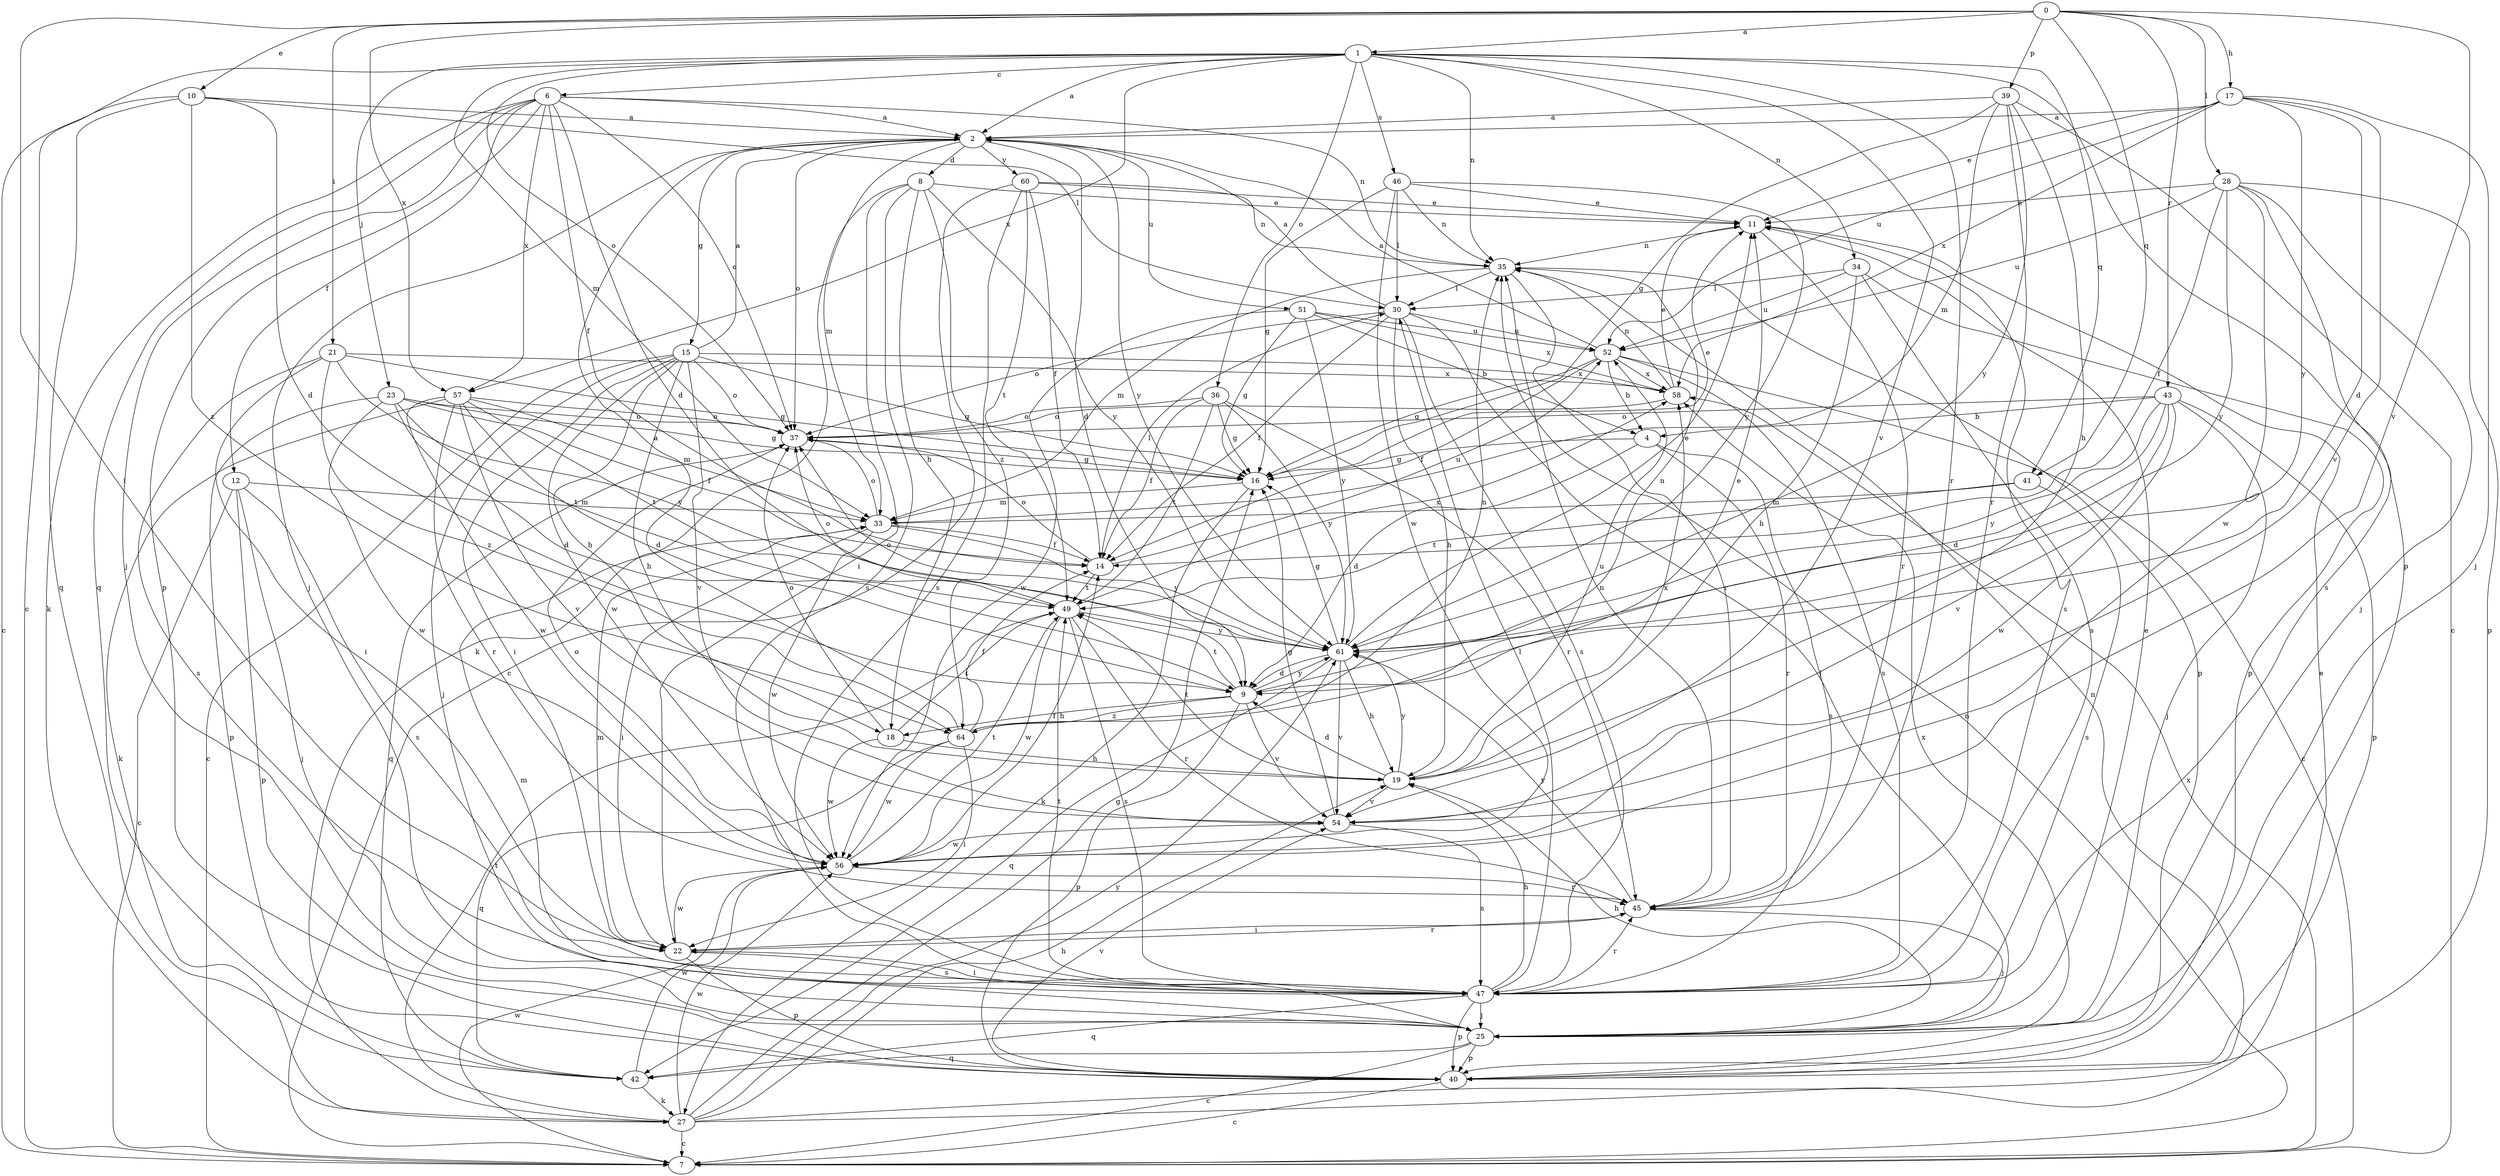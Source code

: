 strict digraph  {
0;
1;
2;
4;
6;
7;
8;
9;
10;
11;
12;
14;
15;
16;
17;
18;
19;
21;
22;
23;
25;
27;
28;
30;
33;
34;
35;
36;
37;
39;
40;
41;
42;
43;
45;
46;
47;
49;
51;
52;
54;
56;
57;
58;
60;
61;
64;
0 -> 1  [label=a];
0 -> 10  [label=e];
0 -> 17  [label=h];
0 -> 21  [label=i];
0 -> 22  [label=i];
0 -> 28  [label=l];
0 -> 39  [label=p];
0 -> 41  [label=q];
0 -> 43  [label=r];
0 -> 54  [label=v];
0 -> 57  [label=x];
1 -> 2  [label=a];
1 -> 6  [label=c];
1 -> 7  [label=c];
1 -> 23  [label=j];
1 -> 33  [label=m];
1 -> 34  [label=n];
1 -> 35  [label=n];
1 -> 36  [label=o];
1 -> 37  [label=o];
1 -> 40  [label=p];
1 -> 41  [label=q];
1 -> 45  [label=r];
1 -> 46  [label=s];
1 -> 54  [label=v];
1 -> 57  [label=x];
2 -> 8  [label=d];
2 -> 9  [label=d];
2 -> 15  [label=g];
2 -> 25  [label=j];
2 -> 33  [label=m];
2 -> 37  [label=o];
2 -> 51  [label=u];
2 -> 60  [label=y];
2 -> 61  [label=y];
4 -> 9  [label=d];
4 -> 16  [label=g];
4 -> 45  [label=r];
4 -> 47  [label=s];
6 -> 2  [label=a];
6 -> 9  [label=d];
6 -> 12  [label=f];
6 -> 14  [label=f];
6 -> 25  [label=j];
6 -> 27  [label=k];
6 -> 35  [label=n];
6 -> 37  [label=o];
6 -> 40  [label=p];
6 -> 42  [label=q];
6 -> 57  [label=x];
7 -> 35  [label=n];
7 -> 56  [label=w];
7 -> 58  [label=x];
8 -> 11  [label=e];
8 -> 18  [label=h];
8 -> 22  [label=i];
8 -> 27  [label=k];
8 -> 47  [label=s];
8 -> 61  [label=y];
8 -> 64  [label=z];
9 -> 18  [label=h];
9 -> 35  [label=n];
9 -> 40  [label=p];
9 -> 49  [label=t];
9 -> 54  [label=v];
9 -> 61  [label=y];
9 -> 64  [label=z];
10 -> 2  [label=a];
10 -> 7  [label=c];
10 -> 9  [label=d];
10 -> 30  [label=l];
10 -> 42  [label=q];
10 -> 64  [label=z];
11 -> 35  [label=n];
11 -> 45  [label=r];
11 -> 47  [label=s];
12 -> 7  [label=c];
12 -> 25  [label=j];
12 -> 33  [label=m];
12 -> 40  [label=p];
12 -> 47  [label=s];
14 -> 30  [label=l];
14 -> 37  [label=o];
14 -> 49  [label=t];
14 -> 52  [label=u];
15 -> 2  [label=a];
15 -> 7  [label=c];
15 -> 16  [label=g];
15 -> 18  [label=h];
15 -> 19  [label=h];
15 -> 22  [label=i];
15 -> 25  [label=j];
15 -> 37  [label=o];
15 -> 54  [label=v];
15 -> 56  [label=w];
15 -> 58  [label=x];
16 -> 11  [label=e];
16 -> 27  [label=k];
16 -> 33  [label=m];
17 -> 2  [label=a];
17 -> 9  [label=d];
17 -> 11  [label=e];
17 -> 25  [label=j];
17 -> 52  [label=u];
17 -> 54  [label=v];
17 -> 58  [label=x];
17 -> 61  [label=y];
18 -> 19  [label=h];
18 -> 37  [label=o];
18 -> 49  [label=t];
18 -> 56  [label=w];
19 -> 9  [label=d];
19 -> 49  [label=t];
19 -> 52  [label=u];
19 -> 54  [label=v];
19 -> 58  [label=x];
19 -> 61  [label=y];
21 -> 16  [label=g];
21 -> 22  [label=i];
21 -> 47  [label=s];
21 -> 58  [label=x];
21 -> 61  [label=y];
21 -> 64  [label=z];
22 -> 33  [label=m];
22 -> 40  [label=p];
22 -> 45  [label=r];
22 -> 47  [label=s];
22 -> 56  [label=w];
23 -> 9  [label=d];
23 -> 14  [label=f];
23 -> 16  [label=g];
23 -> 37  [label=o];
23 -> 40  [label=p];
23 -> 49  [label=t];
23 -> 56  [label=w];
25 -> 7  [label=c];
25 -> 11  [label=e];
25 -> 19  [label=h];
25 -> 33  [label=m];
25 -> 40  [label=p];
25 -> 42  [label=q];
27 -> 7  [label=c];
27 -> 11  [label=e];
27 -> 16  [label=g];
27 -> 19  [label=h];
27 -> 35  [label=n];
27 -> 49  [label=t];
27 -> 56  [label=w];
27 -> 61  [label=y];
28 -> 11  [label=e];
28 -> 14  [label=f];
28 -> 25  [label=j];
28 -> 40  [label=p];
28 -> 47  [label=s];
28 -> 52  [label=u];
28 -> 56  [label=w];
28 -> 61  [label=y];
30 -> 2  [label=a];
30 -> 14  [label=f];
30 -> 19  [label=h];
30 -> 25  [label=j];
30 -> 37  [label=o];
30 -> 47  [label=s];
30 -> 52  [label=u];
33 -> 14  [label=f];
33 -> 22  [label=i];
33 -> 37  [label=o];
33 -> 56  [label=w];
33 -> 61  [label=y];
34 -> 19  [label=h];
34 -> 30  [label=l];
34 -> 40  [label=p];
34 -> 47  [label=s];
34 -> 52  [label=u];
35 -> 30  [label=l];
35 -> 33  [label=m];
35 -> 40  [label=p];
35 -> 45  [label=r];
36 -> 14  [label=f];
36 -> 16  [label=g];
36 -> 37  [label=o];
36 -> 45  [label=r];
36 -> 49  [label=t];
36 -> 61  [label=y];
37 -> 16  [label=g];
37 -> 42  [label=q];
39 -> 2  [label=a];
39 -> 7  [label=c];
39 -> 16  [label=g];
39 -> 19  [label=h];
39 -> 33  [label=m];
39 -> 45  [label=r];
39 -> 61  [label=y];
40 -> 7  [label=c];
40 -> 54  [label=v];
40 -> 58  [label=x];
41 -> 33  [label=m];
41 -> 47  [label=s];
41 -> 49  [label=t];
42 -> 27  [label=k];
42 -> 56  [label=w];
43 -> 4  [label=b];
43 -> 9  [label=d];
43 -> 25  [label=j];
43 -> 37  [label=o];
43 -> 40  [label=p];
43 -> 54  [label=v];
43 -> 56  [label=w];
43 -> 61  [label=y];
45 -> 22  [label=i];
45 -> 25  [label=j];
45 -> 35  [label=n];
45 -> 61  [label=y];
46 -> 11  [label=e];
46 -> 16  [label=g];
46 -> 30  [label=l];
46 -> 35  [label=n];
46 -> 56  [label=w];
46 -> 61  [label=y];
47 -> 19  [label=h];
47 -> 22  [label=i];
47 -> 25  [label=j];
47 -> 30  [label=l];
47 -> 40  [label=p];
47 -> 42  [label=q];
47 -> 45  [label=r];
47 -> 49  [label=t];
49 -> 37  [label=o];
49 -> 45  [label=r];
49 -> 47  [label=s];
49 -> 56  [label=w];
49 -> 58  [label=x];
49 -> 61  [label=y];
51 -> 4  [label=b];
51 -> 16  [label=g];
51 -> 52  [label=u];
51 -> 56  [label=w];
51 -> 58  [label=x];
51 -> 61  [label=y];
52 -> 2  [label=a];
52 -> 4  [label=b];
52 -> 7  [label=c];
52 -> 14  [label=f];
52 -> 16  [label=g];
52 -> 47  [label=s];
52 -> 58  [label=x];
54 -> 16  [label=g];
54 -> 47  [label=s];
54 -> 56  [label=w];
56 -> 14  [label=f];
56 -> 37  [label=o];
56 -> 45  [label=r];
56 -> 49  [label=t];
57 -> 9  [label=d];
57 -> 27  [label=k];
57 -> 33  [label=m];
57 -> 37  [label=o];
57 -> 45  [label=r];
57 -> 49  [label=t];
57 -> 54  [label=v];
57 -> 56  [label=w];
58 -> 11  [label=e];
58 -> 35  [label=n];
58 -> 37  [label=o];
60 -> 7  [label=c];
60 -> 11  [label=e];
60 -> 14  [label=f];
60 -> 35  [label=n];
60 -> 47  [label=s];
60 -> 49  [label=t];
61 -> 9  [label=d];
61 -> 11  [label=e];
61 -> 16  [label=g];
61 -> 19  [label=h];
61 -> 37  [label=o];
61 -> 42  [label=q];
61 -> 54  [label=v];
64 -> 2  [label=a];
64 -> 11  [label=e];
64 -> 14  [label=f];
64 -> 22  [label=i];
64 -> 35  [label=n];
64 -> 42  [label=q];
64 -> 56  [label=w];
}

